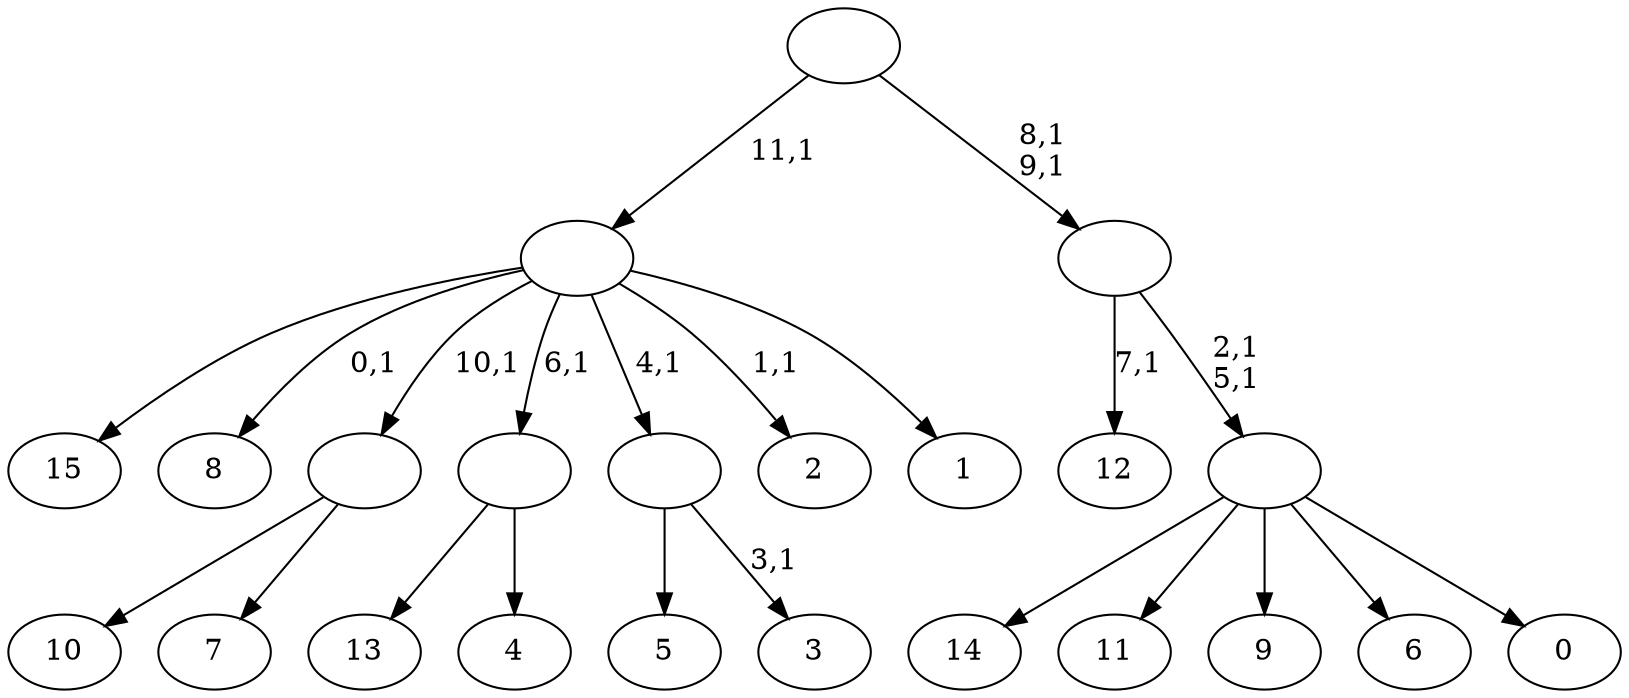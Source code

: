 digraph T {
	28 [label="15"]
	27 [label="14"]
	26 [label="13"]
	25 [label="12"]
	23 [label="11"]
	22 [label="10"]
	21 [label="9"]
	20 [label="8"]
	18 [label="7"]
	17 [label=""]
	16 [label="6"]
	15 [label="5"]
	14 [label="4"]
	13 [label=""]
	12 [label="3"]
	10 [label=""]
	9 [label="2"]
	7 [label="1"]
	6 [label=""]
	5 [label="0"]
	4 [label=""]
	2 [label=""]
	0 [label=""]
	17 -> 22 [label=""]
	17 -> 18 [label=""]
	13 -> 26 [label=""]
	13 -> 14 [label=""]
	10 -> 12 [label="3,1"]
	10 -> 15 [label=""]
	6 -> 9 [label="1,1"]
	6 -> 20 [label="0,1"]
	6 -> 28 [label=""]
	6 -> 17 [label="10,1"]
	6 -> 13 [label="6,1"]
	6 -> 10 [label="4,1"]
	6 -> 7 [label=""]
	4 -> 27 [label=""]
	4 -> 23 [label=""]
	4 -> 21 [label=""]
	4 -> 16 [label=""]
	4 -> 5 [label=""]
	2 -> 4 [label="2,1\n5,1"]
	2 -> 25 [label="7,1"]
	0 -> 2 [label="8,1\n9,1"]
	0 -> 6 [label="11,1"]
}

